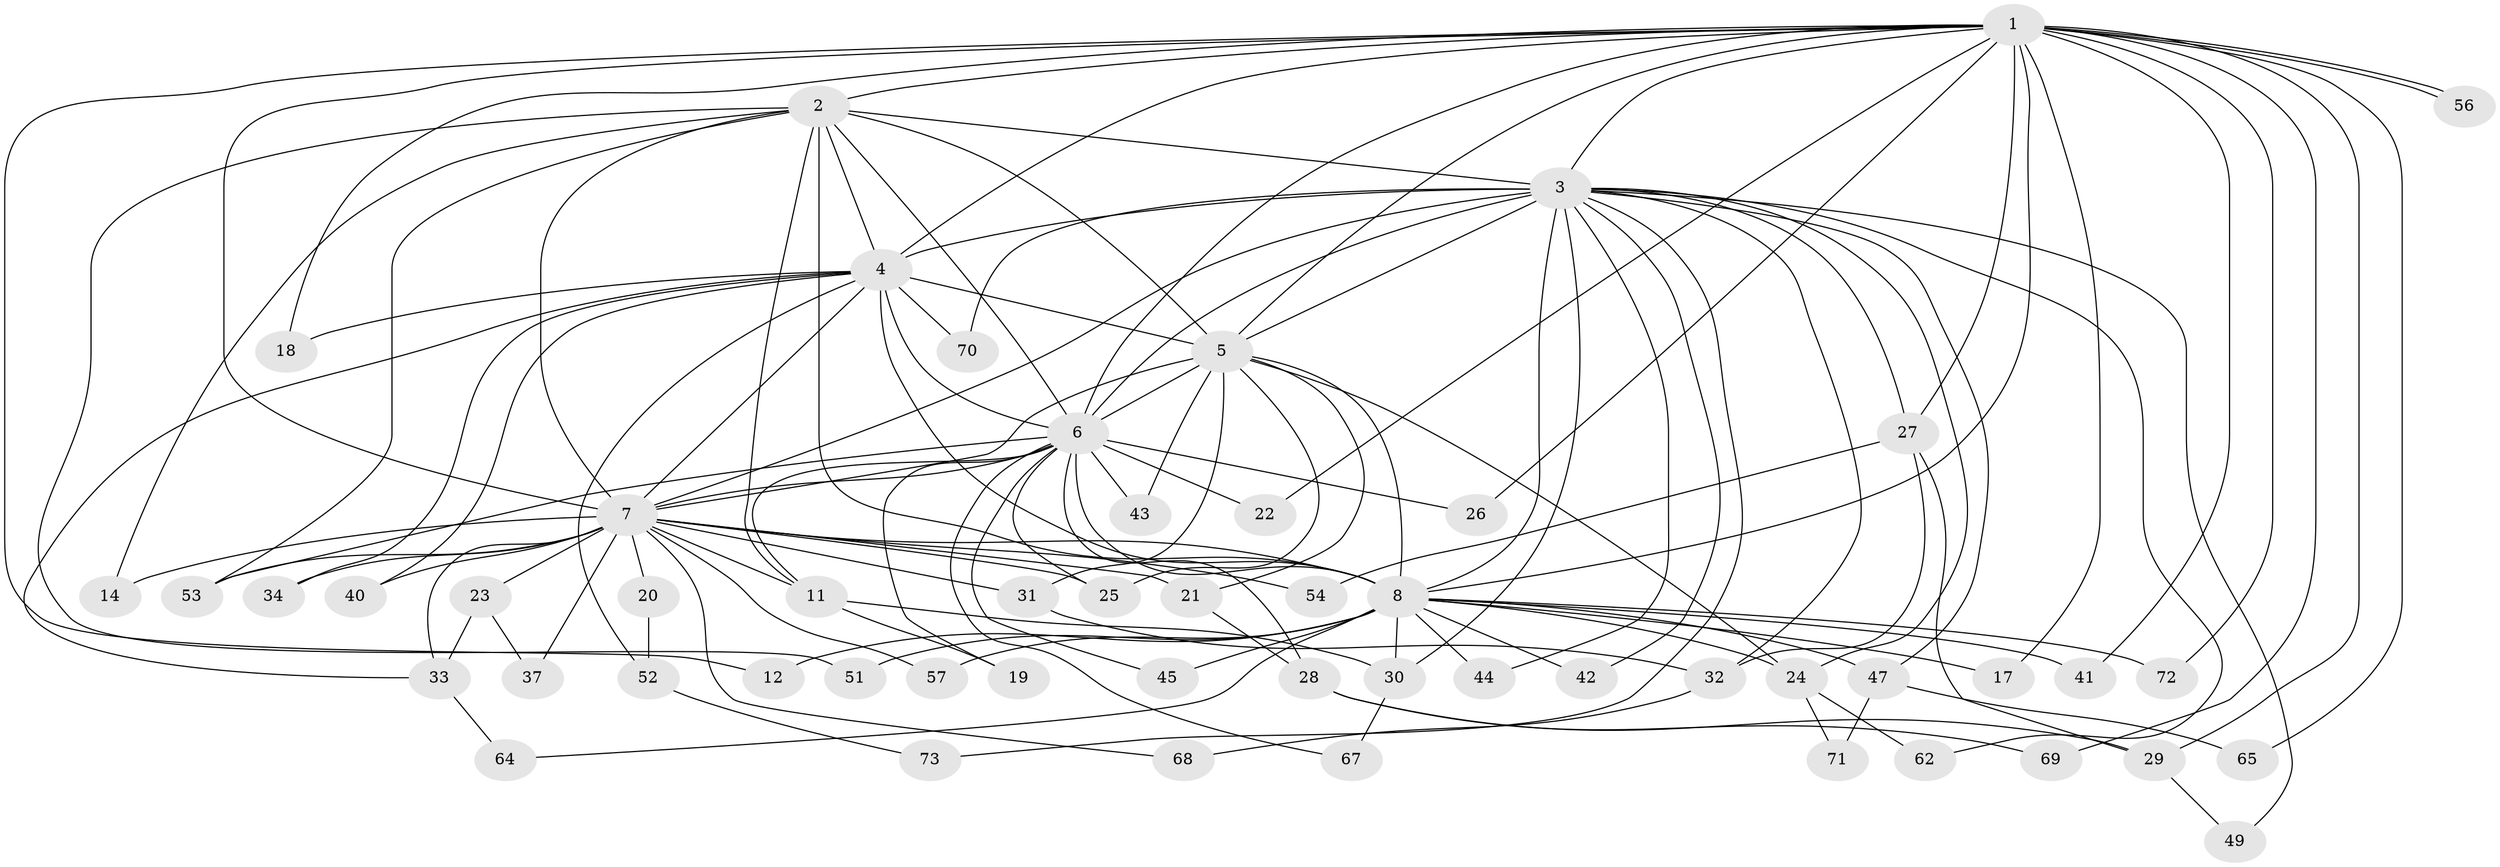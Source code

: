 // Generated by graph-tools (version 1.1) at 2025/23/03/03/25 07:23:43]
// undirected, 54 vertices, 126 edges
graph export_dot {
graph [start="1"]
  node [color=gray90,style=filled];
  1 [super="+61"];
  2 [super="+46"];
  3 [super="+16"];
  4 [super="+36"];
  5 [super="+38"];
  6 [super="+15"];
  7 [super="+10"];
  8 [super="+9"];
  11 [super="+13"];
  12;
  14;
  17;
  18;
  19;
  20 [super="+48"];
  21;
  22;
  23 [super="+74"];
  24 [super="+55"];
  25 [super="+50"];
  26;
  27 [super="+60"];
  28 [super="+63"];
  29;
  30 [super="+39"];
  31;
  32 [super="+35"];
  33;
  34 [super="+66"];
  37;
  40;
  41;
  42;
  43;
  44;
  45;
  47 [super="+58"];
  49;
  51;
  52;
  53 [super="+59"];
  54;
  56;
  57;
  62;
  64;
  65;
  67;
  68;
  69;
  70;
  71;
  72;
  73;
  1 -- 2;
  1 -- 3;
  1 -- 4;
  1 -- 5;
  1 -- 6;
  1 -- 7 [weight=2];
  1 -- 8 [weight=2];
  1 -- 12;
  1 -- 17;
  1 -- 18;
  1 -- 22;
  1 -- 26;
  1 -- 27 [weight=2];
  1 -- 29;
  1 -- 41;
  1 -- 56;
  1 -- 56;
  1 -- 65;
  1 -- 69;
  1 -- 72;
  2 -- 3 [weight=2];
  2 -- 4;
  2 -- 5;
  2 -- 6;
  2 -- 7 [weight=2];
  2 -- 8 [weight=2];
  2 -- 11;
  2 -- 14;
  2 -- 53;
  2 -- 51;
  3 -- 4 [weight=2];
  3 -- 5;
  3 -- 6;
  3 -- 7 [weight=2];
  3 -- 8 [weight=2];
  3 -- 24;
  3 -- 27;
  3 -- 42;
  3 -- 44;
  3 -- 62;
  3 -- 70;
  3 -- 30;
  3 -- 32;
  3 -- 49;
  3 -- 73;
  3 -- 47;
  4 -- 5;
  4 -- 6;
  4 -- 7 [weight=2];
  4 -- 8 [weight=2];
  4 -- 18;
  4 -- 33;
  4 -- 34;
  4 -- 40;
  4 -- 70;
  4 -- 52;
  5 -- 6 [weight=2];
  5 -- 7 [weight=2];
  5 -- 8 [weight=2];
  5 -- 21;
  5 -- 25;
  5 -- 31;
  5 -- 43;
  5 -- 24;
  6 -- 7 [weight=2];
  6 -- 8 [weight=2];
  6 -- 19;
  6 -- 28;
  6 -- 43;
  6 -- 45;
  6 -- 67;
  6 -- 53;
  6 -- 22;
  6 -- 26;
  6 -- 11 [weight=2];
  6 -- 25;
  7 -- 8 [weight=4];
  7 -- 23 [weight=2];
  7 -- 25;
  7 -- 31;
  7 -- 33;
  7 -- 34 [weight=2];
  7 -- 40;
  7 -- 54;
  7 -- 57;
  7 -- 68;
  7 -- 37;
  7 -- 11;
  7 -- 14;
  7 -- 20 [weight=2];
  7 -- 21;
  7 -- 53;
  8 -- 24;
  8 -- 47;
  8 -- 72;
  8 -- 64;
  8 -- 41;
  8 -- 42;
  8 -- 12;
  8 -- 44;
  8 -- 45;
  8 -- 17;
  8 -- 51;
  8 -- 57;
  8 -- 30;
  11 -- 30;
  11 -- 19;
  20 -- 52;
  21 -- 28;
  23 -- 37;
  23 -- 33;
  24 -- 71;
  24 -- 62;
  27 -- 29;
  27 -- 54;
  27 -- 32;
  28 -- 69;
  28 -- 29;
  29 -- 49;
  30 -- 67;
  31 -- 32;
  32 -- 68;
  33 -- 64;
  47 -- 65;
  47 -- 71;
  52 -- 73;
}
